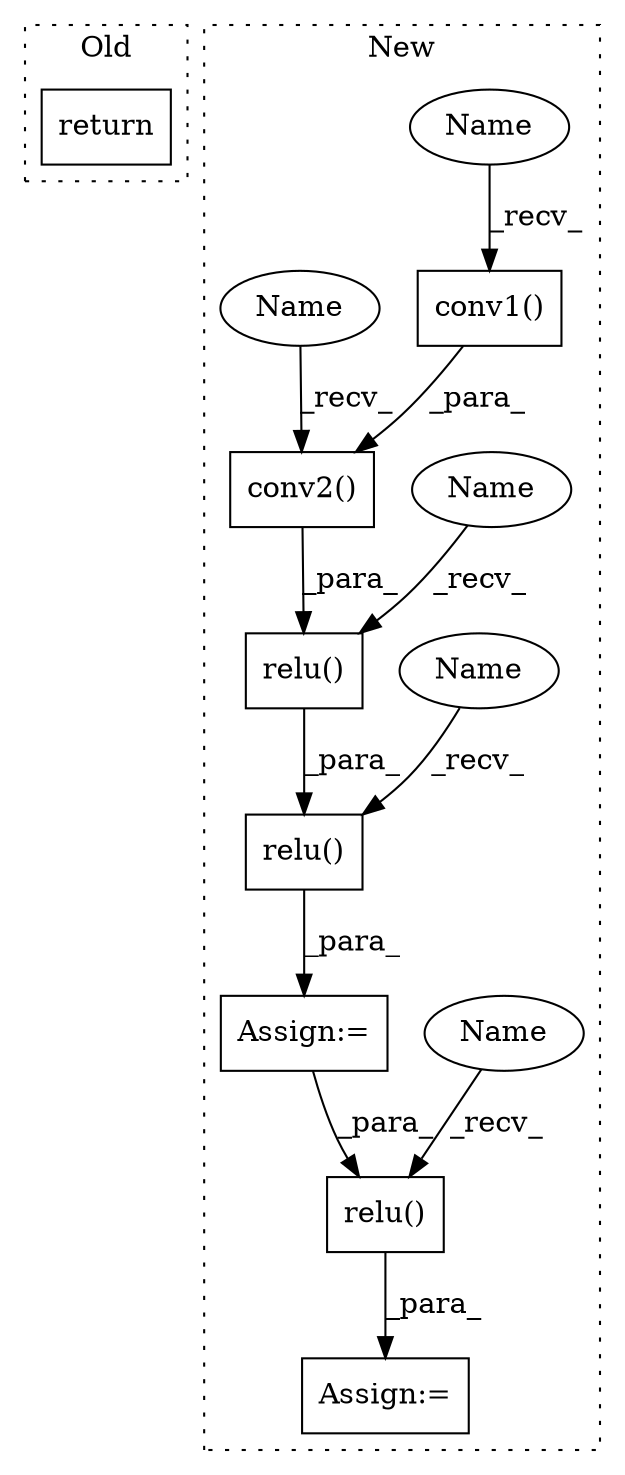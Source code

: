 digraph G {
subgraph cluster0 {
1 [label="return" a="93" s="771" l="7" shape="box"];
label = "Old";
style="dotted";
}
subgraph cluster1 {
2 [label="conv2()" a="75" s="998,1012" l="11,1" shape="box"];
3 [label="conv1()" a="75" s="947,959" l="11,1" shape="box"];
4 [label="Assign:=" a="68" s="1165" l="3" shape="box"];
5 [label="relu()" a="75" s="1044,1066" l="7,1" shape="box"];
6 [label="relu()" a="75" s="1130,1150" l="7,1" shape="box"];
7 [label="Assign:=" a="68" s="1031" l="3" shape="box"];
8 [label="relu()" a="75" s="991,1013" l="7,1" shape="box"];
9 [label="Name" a="87" s="1044" l="1" shape="ellipse"];
10 [label="Name" a="87" s="991" l="1" shape="ellipse"];
11 [label="Name" a="87" s="1130" l="1" shape="ellipse"];
12 [label="Name" a="87" s="947" l="4" shape="ellipse"];
13 [label="Name" a="87" s="998" l="4" shape="ellipse"];
label = "New";
style="dotted";
}
2 -> 8 [label="_para_"];
3 -> 2 [label="_para_"];
5 -> 7 [label="_para_"];
6 -> 4 [label="_para_"];
7 -> 6 [label="_para_"];
8 -> 5 [label="_para_"];
9 -> 5 [label="_recv_"];
10 -> 8 [label="_recv_"];
11 -> 6 [label="_recv_"];
12 -> 3 [label="_recv_"];
13 -> 2 [label="_recv_"];
}
